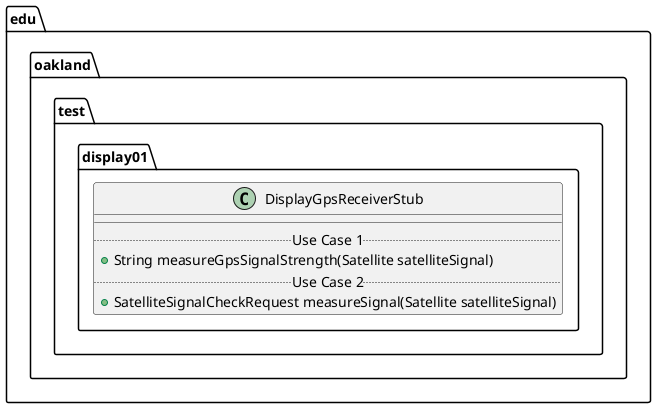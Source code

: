 @startuml DisplayGpsReceiverStub

package edu.oakland.test.display01 {
    class DisplayGpsReceiverStub {
        __
        .. Use Case 1 ..
        + String measureGpsSignalStrength(Satellite satelliteSignal)
        .. Use Case 2 ..
        + SatelliteSignalCheckRequest measureSignal(Satellite satelliteSignal)
    }
}

@enduml